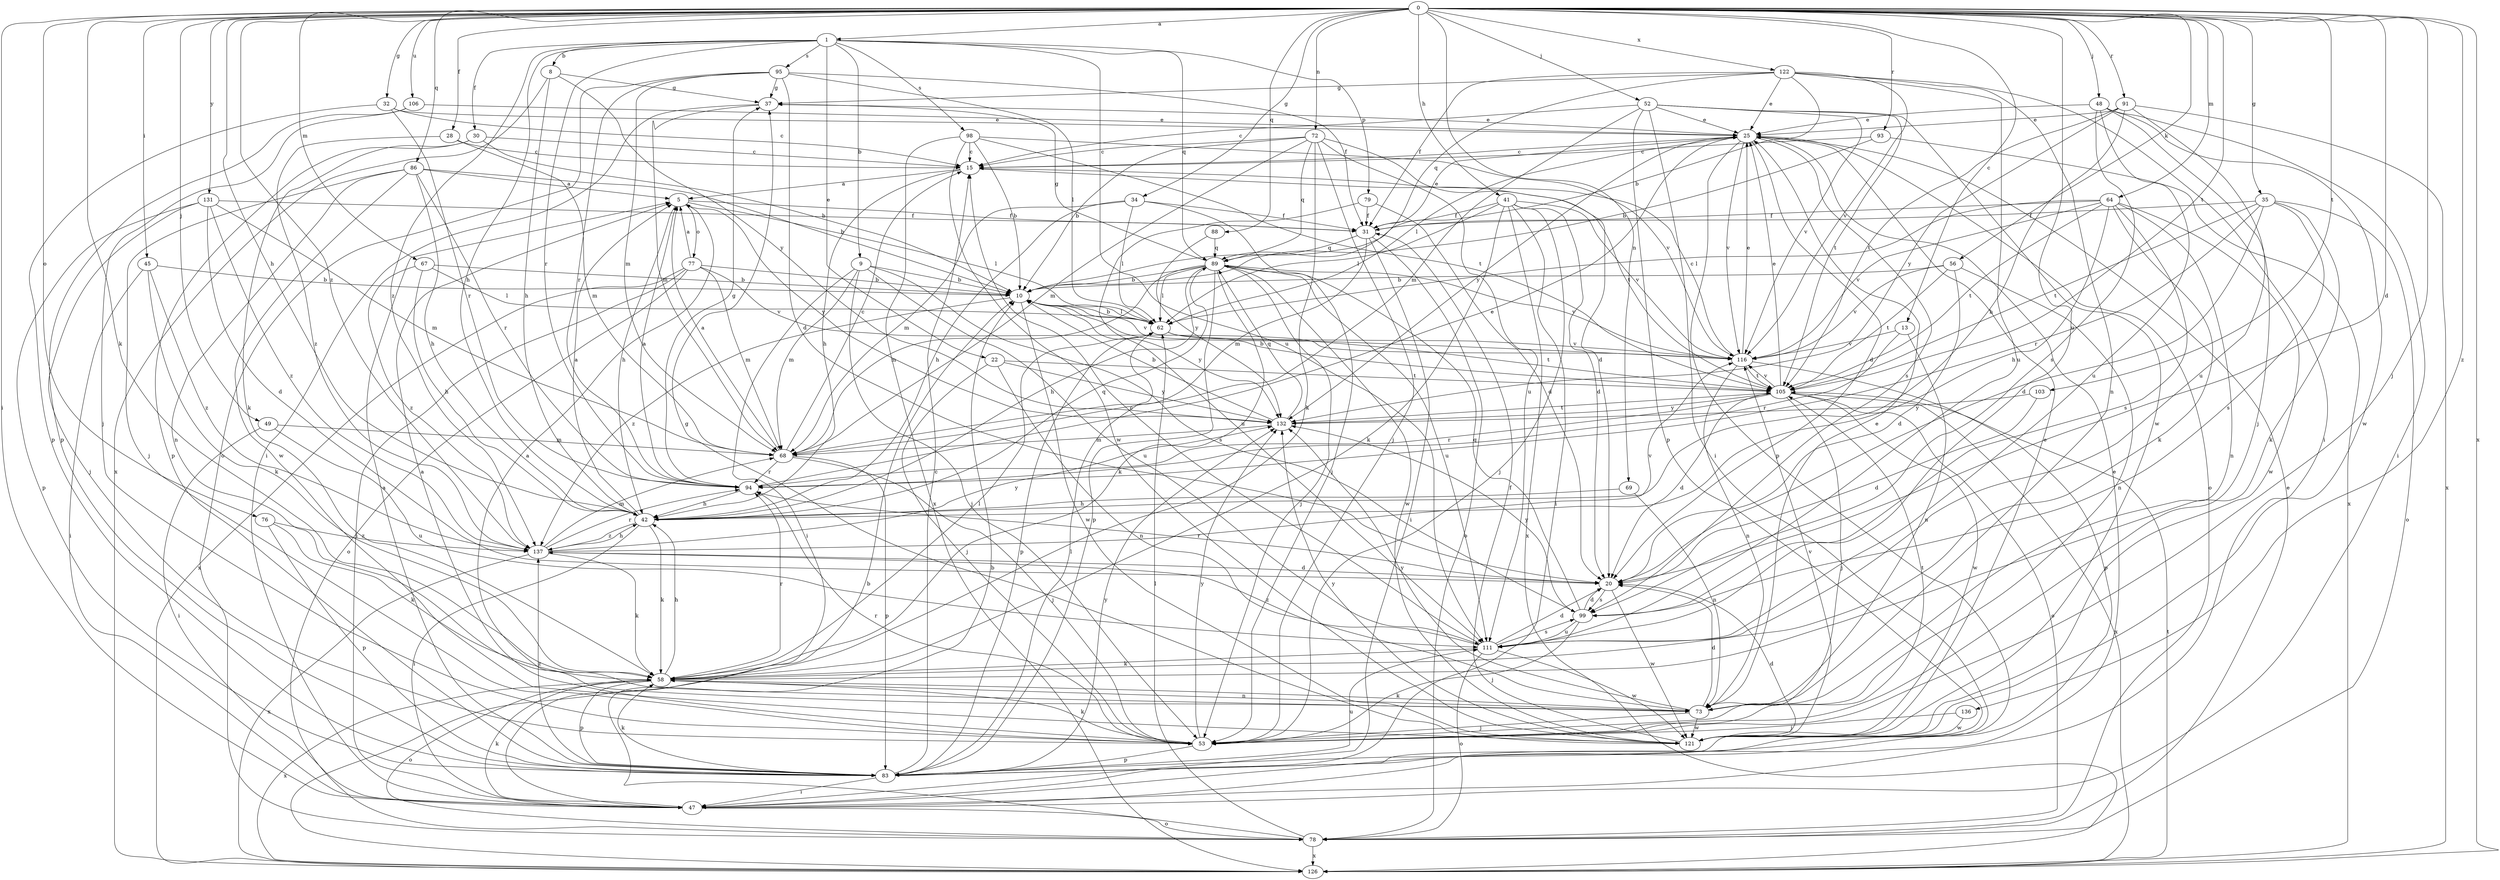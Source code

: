 strict digraph  {
0;
1;
5;
8;
9;
10;
13;
15;
20;
22;
25;
28;
30;
31;
32;
34;
35;
37;
41;
42;
45;
47;
48;
49;
52;
53;
56;
58;
62;
64;
67;
68;
69;
72;
73;
76;
77;
78;
79;
83;
86;
88;
89;
91;
93;
94;
95;
98;
99;
103;
105;
106;
111;
116;
121;
122;
126;
131;
132;
136;
137;
0 -> 1  [label=a];
0 -> 13  [label=c];
0 -> 20  [label=d];
0 -> 28  [label=f];
0 -> 32  [label=g];
0 -> 34  [label=g];
0 -> 35  [label=g];
0 -> 41  [label=h];
0 -> 42  [label=h];
0 -> 45  [label=i];
0 -> 47  [label=i];
0 -> 48  [label=j];
0 -> 49  [label=j];
0 -> 52  [label=j];
0 -> 53  [label=j];
0 -> 56  [label=k];
0 -> 58  [label=k];
0 -> 64  [label=m];
0 -> 67  [label=m];
0 -> 69  [label=n];
0 -> 72  [label=n];
0 -> 76  [label=o];
0 -> 86  [label=q];
0 -> 88  [label=q];
0 -> 91  [label=r];
0 -> 93  [label=r];
0 -> 103  [label=t];
0 -> 105  [label=t];
0 -> 106  [label=u];
0 -> 111  [label=u];
0 -> 122  [label=x];
0 -> 126  [label=x];
0 -> 131  [label=y];
0 -> 136  [label=z];
0 -> 137  [label=z];
1 -> 8  [label=b];
1 -> 9  [label=b];
1 -> 22  [label=e];
1 -> 30  [label=f];
1 -> 42  [label=h];
1 -> 79  [label=p];
1 -> 89  [label=q];
1 -> 94  [label=r];
1 -> 95  [label=s];
1 -> 98  [label=s];
1 -> 111  [label=u];
1 -> 137  [label=z];
5 -> 31  [label=f];
5 -> 42  [label=h];
5 -> 62  [label=l];
5 -> 77  [label=o];
5 -> 132  [label=y];
8 -> 37  [label=g];
8 -> 42  [label=h];
8 -> 126  [label=x];
8 -> 132  [label=y];
9 -> 10  [label=b];
9 -> 47  [label=i];
9 -> 53  [label=j];
9 -> 68  [label=m];
9 -> 99  [label=s];
9 -> 111  [label=u];
10 -> 62  [label=l];
10 -> 116  [label=v];
10 -> 121  [label=w];
10 -> 132  [label=y];
10 -> 137  [label=z];
13 -> 73  [label=n];
13 -> 94  [label=r];
13 -> 116  [label=v];
15 -> 5  [label=a];
15 -> 42  [label=h];
15 -> 105  [label=t];
20 -> 94  [label=r];
20 -> 99  [label=s];
20 -> 121  [label=w];
22 -> 53  [label=j];
22 -> 73  [label=n];
22 -> 105  [label=t];
22 -> 132  [label=y];
25 -> 15  [label=c];
25 -> 20  [label=d];
25 -> 62  [label=l];
25 -> 78  [label=o];
25 -> 83  [label=p];
25 -> 99  [label=s];
25 -> 116  [label=v];
25 -> 132  [label=y];
28 -> 15  [label=c];
28 -> 68  [label=m];
28 -> 137  [label=z];
30 -> 10  [label=b];
30 -> 15  [label=c];
30 -> 58  [label=k];
30 -> 83  [label=p];
31 -> 25  [label=e];
31 -> 47  [label=i];
31 -> 68  [label=m];
31 -> 78  [label=o];
31 -> 89  [label=q];
32 -> 15  [label=c];
32 -> 25  [label=e];
32 -> 83  [label=p];
32 -> 94  [label=r];
34 -> 31  [label=f];
34 -> 42  [label=h];
34 -> 53  [label=j];
34 -> 62  [label=l];
34 -> 68  [label=m];
35 -> 20  [label=d];
35 -> 31  [label=f];
35 -> 58  [label=k];
35 -> 78  [label=o];
35 -> 94  [label=r];
35 -> 99  [label=s];
35 -> 105  [label=t];
37 -> 25  [label=e];
37 -> 47  [label=i];
37 -> 68  [label=m];
41 -> 20  [label=d];
41 -> 31  [label=f];
41 -> 47  [label=i];
41 -> 53  [label=j];
41 -> 58  [label=k];
41 -> 62  [label=l];
41 -> 116  [label=v];
41 -> 126  [label=x];
42 -> 5  [label=a];
42 -> 47  [label=i];
42 -> 58  [label=k];
42 -> 89  [label=q];
42 -> 137  [label=z];
45 -> 10  [label=b];
45 -> 47  [label=i];
45 -> 58  [label=k];
45 -> 137  [label=z];
47 -> 25  [label=e];
47 -> 58  [label=k];
47 -> 78  [label=o];
48 -> 25  [label=e];
48 -> 47  [label=i];
48 -> 53  [label=j];
48 -> 99  [label=s];
48 -> 111  [label=u];
48 -> 121  [label=w];
49 -> 47  [label=i];
49 -> 68  [label=m];
49 -> 111  [label=u];
52 -> 15  [label=c];
52 -> 25  [label=e];
52 -> 47  [label=i];
52 -> 68  [label=m];
52 -> 83  [label=p];
52 -> 105  [label=t];
52 -> 116  [label=v];
52 -> 121  [label=w];
53 -> 5  [label=a];
53 -> 58  [label=k];
53 -> 83  [label=p];
53 -> 94  [label=r];
53 -> 105  [label=t];
53 -> 132  [label=y];
56 -> 10  [label=b];
56 -> 20  [label=d];
56 -> 73  [label=n];
56 -> 105  [label=t];
56 -> 116  [label=v];
58 -> 42  [label=h];
58 -> 62  [label=l];
58 -> 73  [label=n];
58 -> 78  [label=o];
58 -> 83  [label=p];
58 -> 94  [label=r];
58 -> 126  [label=x];
62 -> 10  [label=b];
62 -> 83  [label=p];
62 -> 105  [label=t];
62 -> 116  [label=v];
64 -> 31  [label=f];
64 -> 42  [label=h];
64 -> 58  [label=k];
64 -> 62  [label=l];
64 -> 73  [label=n];
64 -> 99  [label=s];
64 -> 105  [label=t];
64 -> 116  [label=v];
64 -> 121  [label=w];
67 -> 10  [label=b];
67 -> 42  [label=h];
67 -> 62  [label=l];
67 -> 137  [label=z];
68 -> 5  [label=a];
68 -> 15  [label=c];
68 -> 53  [label=j];
68 -> 83  [label=p];
68 -> 94  [label=r];
69 -> 42  [label=h];
69 -> 73  [label=n];
72 -> 10  [label=b];
72 -> 15  [label=c];
72 -> 20  [label=d];
72 -> 53  [label=j];
72 -> 58  [label=k];
72 -> 68  [label=m];
72 -> 89  [label=q];
72 -> 111  [label=u];
73 -> 5  [label=a];
73 -> 20  [label=d];
73 -> 25  [label=e];
73 -> 53  [label=j];
73 -> 58  [label=k];
73 -> 121  [label=w];
73 -> 132  [label=y];
76 -> 58  [label=k];
76 -> 83  [label=p];
76 -> 137  [label=z];
77 -> 5  [label=a];
77 -> 10  [label=b];
77 -> 47  [label=i];
77 -> 68  [label=m];
77 -> 78  [label=o];
77 -> 116  [label=v];
77 -> 126  [label=x];
78 -> 10  [label=b];
78 -> 25  [label=e];
78 -> 62  [label=l];
78 -> 126  [label=x];
79 -> 20  [label=d];
79 -> 31  [label=f];
79 -> 111  [label=u];
83 -> 5  [label=a];
83 -> 15  [label=c];
83 -> 47  [label=i];
83 -> 58  [label=k];
83 -> 62  [label=l];
83 -> 111  [label=u];
83 -> 132  [label=y];
83 -> 137  [label=z];
86 -> 5  [label=a];
86 -> 10  [label=b];
86 -> 42  [label=h];
86 -> 53  [label=j];
86 -> 73  [label=n];
86 -> 94  [label=r];
86 -> 121  [label=w];
88 -> 89  [label=q];
88 -> 132  [label=y];
89 -> 10  [label=b];
89 -> 37  [label=g];
89 -> 42  [label=h];
89 -> 53  [label=j];
89 -> 58  [label=k];
89 -> 62  [label=l];
89 -> 68  [label=m];
89 -> 83  [label=p];
89 -> 111  [label=u];
89 -> 116  [label=v];
89 -> 121  [label=w];
91 -> 25  [label=e];
91 -> 42  [label=h];
91 -> 105  [label=t];
91 -> 111  [label=u];
91 -> 126  [label=x];
91 -> 132  [label=y];
93 -> 10  [label=b];
93 -> 15  [label=c];
93 -> 126  [label=x];
94 -> 5  [label=a];
94 -> 25  [label=e];
94 -> 37  [label=g];
94 -> 42  [label=h];
95 -> 20  [label=d];
95 -> 31  [label=f];
95 -> 37  [label=g];
95 -> 62  [label=l];
95 -> 68  [label=m];
95 -> 78  [label=o];
95 -> 94  [label=r];
98 -> 10  [label=b];
98 -> 15  [label=c];
98 -> 105  [label=t];
98 -> 116  [label=v];
98 -> 121  [label=w];
98 -> 126  [label=x];
99 -> 20  [label=d];
99 -> 53  [label=j];
99 -> 89  [label=q];
99 -> 111  [label=u];
99 -> 132  [label=y];
103 -> 20  [label=d];
103 -> 132  [label=y];
105 -> 10  [label=b];
105 -> 20  [label=d];
105 -> 25  [label=e];
105 -> 53  [label=j];
105 -> 78  [label=o];
105 -> 94  [label=r];
105 -> 116  [label=v];
105 -> 121  [label=w];
105 -> 126  [label=x];
105 -> 132  [label=y];
106 -> 25  [label=e];
106 -> 53  [label=j];
106 -> 83  [label=p];
111 -> 15  [label=c];
111 -> 20  [label=d];
111 -> 58  [label=k];
111 -> 78  [label=o];
111 -> 99  [label=s];
111 -> 121  [label=w];
111 -> 137  [label=z];
116 -> 15  [label=c];
116 -> 25  [label=e];
116 -> 73  [label=n];
116 -> 83  [label=p];
116 -> 105  [label=t];
121 -> 20  [label=d];
121 -> 25  [label=e];
121 -> 31  [label=f];
121 -> 37  [label=g];
121 -> 116  [label=v];
121 -> 132  [label=y];
122 -> 10  [label=b];
122 -> 25  [label=e];
122 -> 31  [label=f];
122 -> 37  [label=g];
122 -> 47  [label=i];
122 -> 73  [label=n];
122 -> 89  [label=q];
122 -> 111  [label=u];
122 -> 116  [label=v];
126 -> 10  [label=b];
126 -> 105  [label=t];
131 -> 20  [label=d];
131 -> 31  [label=f];
131 -> 53  [label=j];
131 -> 68  [label=m];
131 -> 83  [label=p];
131 -> 137  [label=z];
132 -> 10  [label=b];
132 -> 68  [label=m];
132 -> 89  [label=q];
132 -> 105  [label=t];
136 -> 53  [label=j];
136 -> 121  [label=w];
137 -> 20  [label=d];
137 -> 42  [label=h];
137 -> 58  [label=k];
137 -> 68  [label=m];
137 -> 94  [label=r];
137 -> 116  [label=v];
137 -> 126  [label=x];
137 -> 132  [label=y];
}

